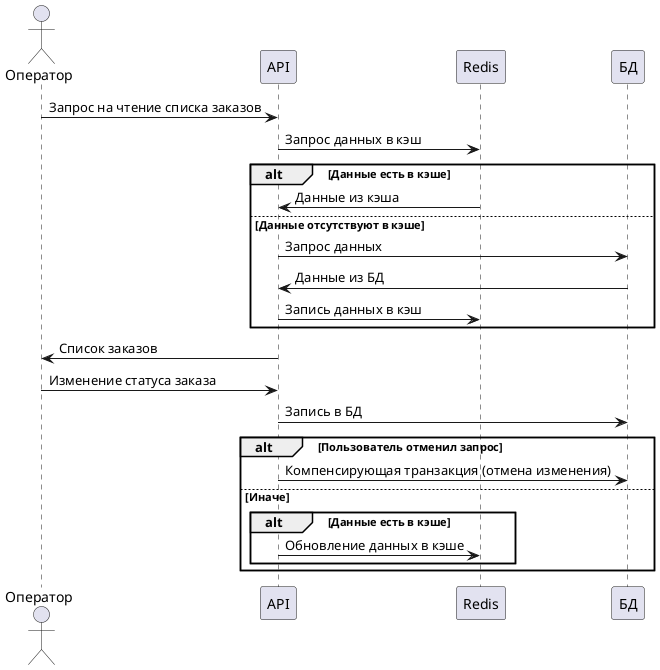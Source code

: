 @startuml
actor Оператор

participant "API" as API
participant "Redis" as Cache
participant "БД" as DB

Оператор -> API : Запрос на чтение списка заказов
API -> Cache : Запрос данных в кэш
alt Данные есть в кэше
    Cache -> API : Данные из кэша
else Данные отсутствуют в кэше
    API -> DB : Запрос данных
    DB -> API : Данные из БД
    "API" -> Cache : Запись данных в кэш
end
"API" -> Оператор : Список заказов

Оператор -> API : Изменение статуса заказа
API -> DB : Запись в БД
alt Пользователь отменил запрос
    API -> DB : Компенсирующая транзакция (отмена изменения)
else Иначе
    alt Данные есть в кэше
        "API" -> Cache : Обновление данных в кэше
    end
end
@enduml